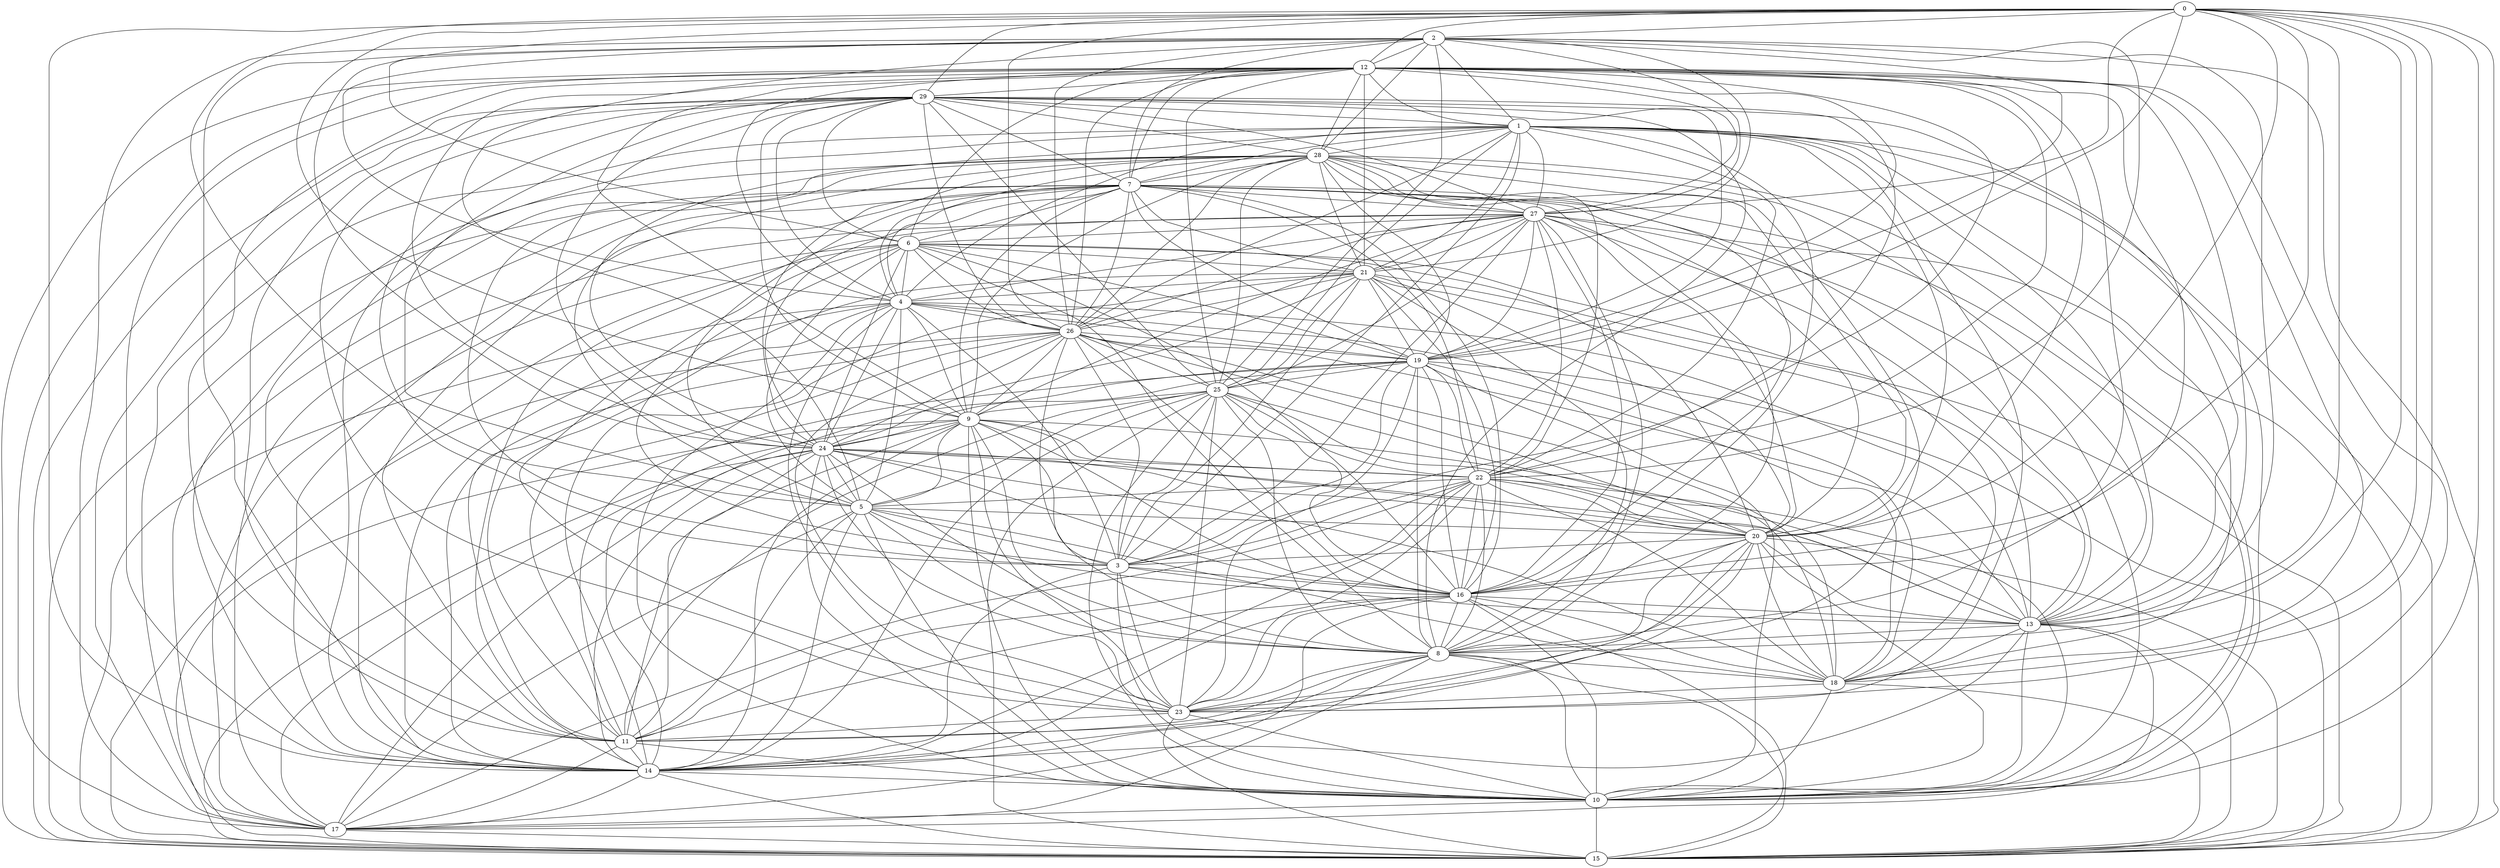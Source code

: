 strict graph G {
0;
1;
2;
3;
4;
5;
6;
7;
8;
9;
10;
11;
12;
13;
14;
15;
16;
17;
18;
19;
20;
21;
22;
23;
24;
25;
26;
27;
28;
29;
0 -- 29;
24 -- 17;
4 -- 2;
4 -- 14;
9 -- 20;
29 -- 5;
20 -- 22;
11 -- 20;
4 -- 28;
3 -- 19;
21 -- 8;
10 -- 9;
16 -- 23;
6 -- 7;
28 -- 27;
15 -- 24;
13 -- 8;
3 -- 21;
9 -- 13;
25 -- 23;
13 -- 10;
17 -- 7;
7 -- 10;
8 -- 20;
4 -- 7;
20 -- 26;
11 -- 12;
28 -- 24;
26 -- 15;
15 -- 25;
8 -- 9;
4 -- 13;
16 -- 9;
0 -- 14;
3 -- 16;
1 -- 18;
10 -- 15;
16 -- 21;
0 -- 26;
29 -- 25;
14 -- 24;
2 -- 12;
9 -- 11;
2 -- 27;
16 -- 11;
24 -- 7;
23 -- 26;
26 -- 11;
10 -- 23;
8 -- 7;
11 -- 25;
3 -- 27;
28 -- 7;
3 -- 10;
8 -- 25;
14 -- 21;
19 -- 0;
3 -- 6;
2 -- 24;
26 -- 28;
14 -- 12;
23 -- 22;
29 -- 28;
1 -- 16;
10 -- 17;
22 -- 9;
1 -- 25;
12 -- 15;
22 -- 29;
23 -- 29;
8 -- 17;
4 -- 26;
13 -- 28;
14 -- 15;
14 -- 20;
28 -- 16;
11 -- 21;
14 -- 22;
7 -- 22;
6 -- 14;
10 -- 5;
0 -- 20;
4 -- 5;
20 -- 18;
18 -- 24;
29 -- 24;
24 -- 22;
29 -- 11;
23 -- 6;
16 -- 7;
13 -- 20;
27 -- 12;
7 -- 27;
17 -- 29;
10 -- 24;
6 -- 20;
5 -- 8;
11 -- 14;
22 -- 28;
13 -- 14;
12 -- 20;
8 -- 15;
18 -- 23;
10 -- 20;
13 -- 26;
15 -- 23;
5 -- 7;
12 -- 28;
13 -- 3;
5 -- 9;
4 -- 11;
1 -- 24;
12 -- 4;
8 -- 27;
4 -- 18;
5 -- 24;
7 -- 2;
27 -- 10;
13 -- 1;
25 -- 28;
21 -- 20;
24 -- 4;
4 -- 23;
27 -- 14;
19 -- 2;
6 -- 19;
16 -- 0;
8 -- 29;
2 -- 25;
22 -- 5;
11 -- 10;
19 -- 24;
17 -- 5;
16 -- 17;
29 -- 13;
2 -- 28;
22 -- 8;
1 -- 28;
5 -- 28;
17 -- 12;
7 -- 13;
8 -- 26;
6 -- 4;
7 -- 21;
25 -- 9;
29 -- 15;
14 -- 19;
19 -- 27;
17 -- 27;
7 -- 19;
9 -- 12;
3 -- 1;
4 -- 3;
24 -- 21;
27 -- 25;
3 -- 28;
16 -- 26;
22 -- 13;
5 -- 20;
21 -- 15;
20 -- 28;
16 -- 22;
9 -- 24;
18 -- 10;
27 -- 15;
12 -- 18;
22 -- 11;
3 -- 26;
9 -- 17;
4 -- 9;
13 -- 17;
12 -- 26;
20 -- 3;
0 -- 13;
19 -- 22;
27 -- 6;
2 -- 21;
18 -- 22;
2 -- 26;
3 -- 25;
1 -- 15;
6 -- 12;
11 -- 28;
12 -- 13;
2 -- 22;
9 -- 23;
8 -- 11;
21 -- 26;
4 -- 10;
1 -- 21;
12 -- 1;
18 -- 6;
29 -- 26;
1 -- 27;
21 -- 28;
6 -- 17;
14 -- 17;
1 -- 14;
19 -- 29;
18 -- 25;
13 -- 24;
13 -- 21;
12 -- 16;
4 -- 27;
0 -- 9;
7 -- 12;
22 -- 10;
24 -- 6;
9 -- 29;
16 -- 19;
8 -- 24;
15 -- 19;
27 -- 13;
6 -- 0;
27 -- 20;
22 -- 27;
5 -- 3;
0 -- 8;
16 -- 8;
14 -- 10;
8 -- 10;
0 -- 23;
1 -- 23;
25 -- 16;
0 -- 10;
15 -- 20;
8 -- 23;
19 -- 25;
12 -- 21;
23 -- 3;
16 -- 18;
13 -- 18;
5 -- 14;
29 -- 7;
6 -- 29;
13 -- 15;
5 -- 0;
10 -- 12;
24 -- 12;
14 -- 16;
25 -- 26;
1 -- 10;
25 -- 22;
5 -- 25;
18 -- 19;
11 -- 24;
16 -- 20;
17 -- 1;
3 -- 12;
19 -- 4;
5 -- 18;
24 -- 16;
25 -- 10;
14 -- 26;
8 -- 14;
23 -- 11;
16 -- 13;
2 -- 15;
5 -- 11;
8 -- 19;
0 -- 2;
7 -- 14;
29 -- 1;
17 -- 15;
9 -- 14;
0 -- 15;
6 -- 16;
24 -- 20;
21 -- 19;
27 -- 29;
10 -- 28;
21 -- 27;
16 -- 15;
14 -- 2;
4 -- 1;
26 -- 9;
18 -- 26;
22 -- 17;
29 -- 4;
1 -- 26;
10 -- 16;
14 -- 25;
28 -- 19;
25 -- 21;
1 -- 20;
12 -- 0;
14 -- 28;
4 -- 15;
18 -- 15;
24 -- 26;
16 -- 5;
1 -- 2;
6 -- 21;
0 -- 27;
5 -- 2;
11 -- 17;
16 -- 27;
19 -- 23;
2 -- 13;
9 -- 27;
20 -- 7;
6 -- 5;
9 -- 28;
23 -- 24;
1 -- 22;
9 -- 7;
7 -- 15;
3 -- 9;
0 -- 18;
3 -- 14;
26 -- 19;
8 -- 18;
26 -- 27;
15 -- 9;
20 -- 25;
28 -- 23;
17 -- 2;
3 -- 22;
10 -- 19;
21 -- 4;
19 -- 12;
12 -- 25;
7 -- 11;
29 -- 3;
12 -- 29;
8 -- 12;
6 -- 8;
26 -- 6;
1 -- 7;
11 -- 19;
20 -- 23;
26 -- 7;
22 -- 12;
}
